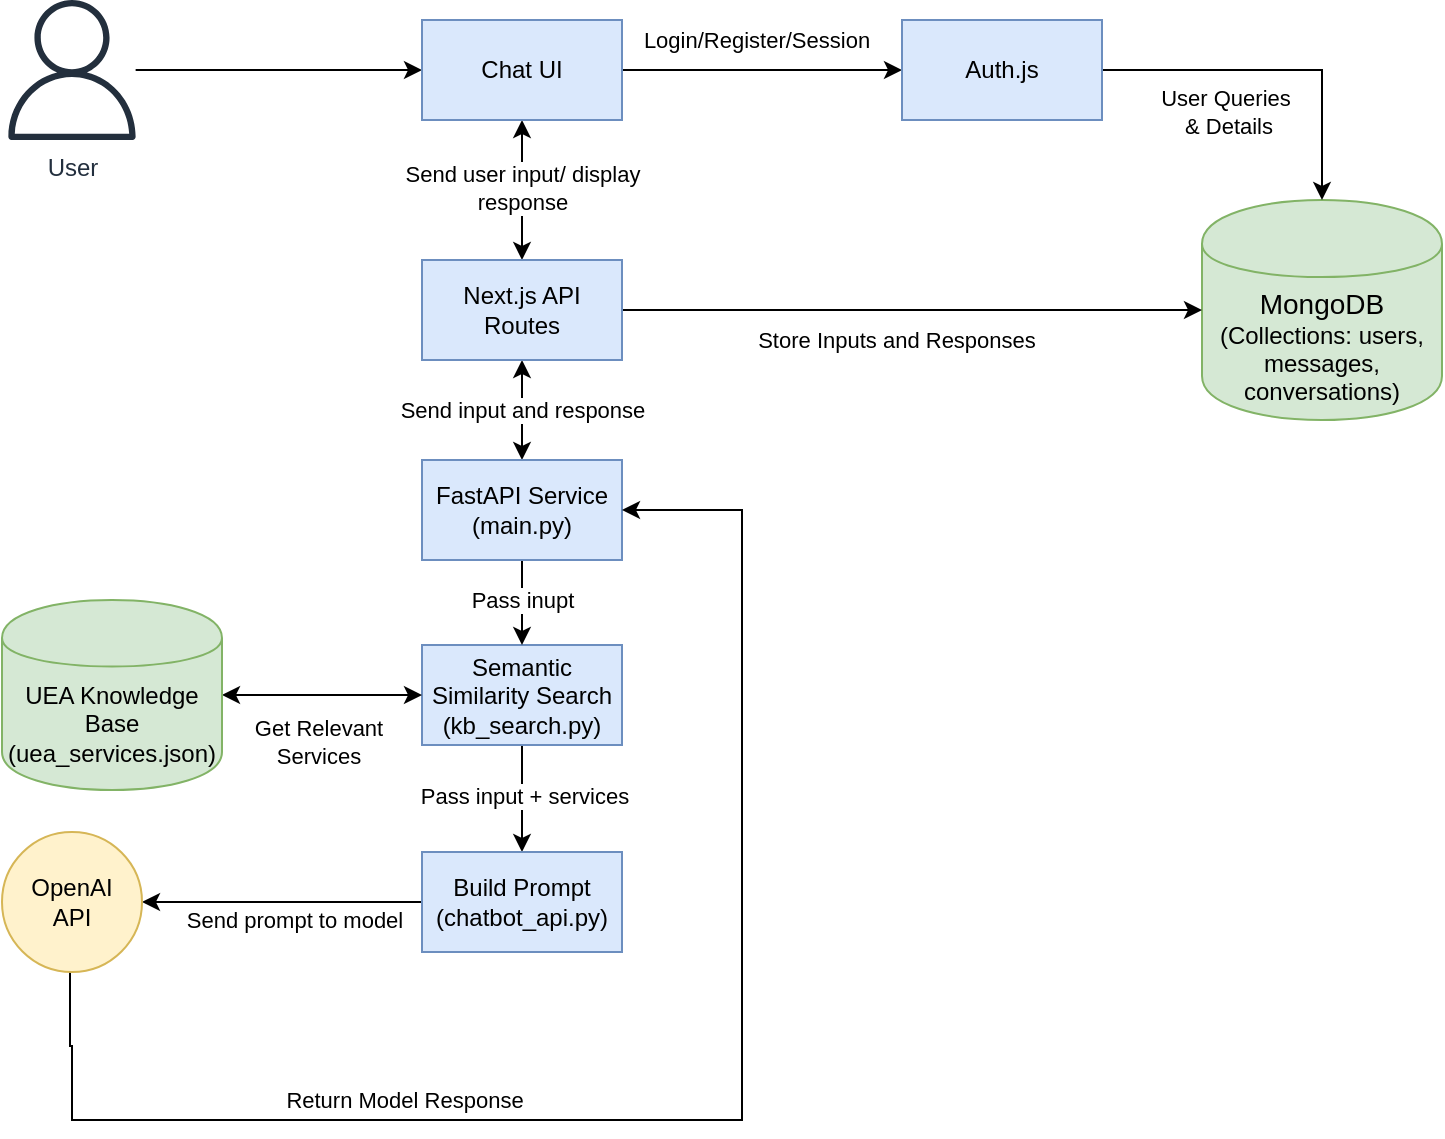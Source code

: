 <mxfile version="27.0.6">
  <diagram name="Page-1" id="-fctGmsfEYDj0M1U4ZxF">
    <mxGraphModel dx="1749" dy="1306" grid="1" gridSize="10" guides="1" tooltips="1" connect="1" arrows="1" fold="1" page="1" pageScale="1" pageWidth="827" pageHeight="1169" math="0" shadow="0">
      <root>
        <mxCell id="0" />
        <mxCell id="1" parent="0" />
        <mxCell id="cyV9spyrKLzt6nkNBgD0-4" value="&lt;div&gt;&lt;font style=&quot;font-size: 14px;&quot;&gt;&lt;br&gt;&lt;/font&gt;&lt;/div&gt;&lt;font style=&quot;font-size: 14px;&quot;&gt;MongoDB&lt;/font&gt;&lt;div&gt;&lt;font&gt;(Collections: users, messages, conversations)&lt;/font&gt;&lt;br&gt;&lt;div&gt;&lt;br&gt;&lt;/div&gt;&lt;/div&gt;" style="shape=cylinder;whiteSpace=wrap;html=1;boundedLbl=1;backgroundOutline=1;fillColor=#d5e8d4;strokeColor=#82b366;" vertex="1" parent="1">
          <mxGeometry x="580" y="350" width="120" height="110" as="geometry" />
        </mxCell>
        <mxCell id="cyV9spyrKLzt6nkNBgD0-7" style="edgeStyle=orthogonalEdgeStyle;rounded=0;orthogonalLoop=1;jettySize=auto;html=1;" edge="1" parent="1" source="cyV9spyrKLzt6nkNBgD0-6">
          <mxGeometry relative="1" as="geometry">
            <mxPoint x="190" y="285" as="targetPoint" />
          </mxGeometry>
        </mxCell>
        <mxCell id="cyV9spyrKLzt6nkNBgD0-6" value="User" style="sketch=0;outlineConnect=0;fontColor=#232F3E;gradientColor=none;fillColor=#232F3D;strokeColor=none;dashed=0;verticalLabelPosition=bottom;verticalAlign=top;align=center;html=1;fontSize=12;fontStyle=0;aspect=fixed;pointerEvents=1;shape=mxgraph.aws4.user;" vertex="1" parent="1">
          <mxGeometry x="-20" y="250" width="70" height="70" as="geometry" />
        </mxCell>
        <mxCell id="cyV9spyrKLzt6nkNBgD0-9" style="edgeStyle=orthogonalEdgeStyle;rounded=0;orthogonalLoop=1;jettySize=auto;html=1;entryX=0;entryY=0.5;entryDx=0;entryDy=0;startArrow=none;startFill=0;" edge="1" parent="1" source="cyV9spyrKLzt6nkNBgD0-8" target="cyV9spyrKLzt6nkNBgD0-10">
          <mxGeometry relative="1" as="geometry">
            <mxPoint x="340" y="285" as="targetPoint" />
          </mxGeometry>
        </mxCell>
        <mxCell id="cyV9spyrKLzt6nkNBgD0-13" value="Login/Register/Session" style="edgeLabel;html=1;align=center;verticalAlign=middle;resizable=0;points=[];" vertex="1" connectable="0" parent="cyV9spyrKLzt6nkNBgD0-9">
          <mxGeometry x="-0.14" y="2" relative="1" as="geometry">
            <mxPoint x="7" y="-13" as="offset" />
          </mxGeometry>
        </mxCell>
        <mxCell id="cyV9spyrKLzt6nkNBgD0-15" style="edgeStyle=orthogonalEdgeStyle;rounded=0;orthogonalLoop=1;jettySize=auto;html=1;entryX=0.5;entryY=0;entryDx=0;entryDy=0;startArrow=classic;startFill=1;" edge="1" parent="1" source="cyV9spyrKLzt6nkNBgD0-8" target="cyV9spyrKLzt6nkNBgD0-18">
          <mxGeometry relative="1" as="geometry">
            <mxPoint x="240" y="360" as="targetPoint" />
            <Array as="points">
              <mxPoint x="240" y="340" />
              <mxPoint x="240" y="340" />
            </Array>
          </mxGeometry>
        </mxCell>
        <mxCell id="cyV9spyrKLzt6nkNBgD0-54" value="Send user input/ display&lt;div&gt;response&lt;/div&gt;" style="edgeLabel;html=1;align=center;verticalAlign=middle;resizable=0;points=[];" vertex="1" connectable="0" parent="cyV9spyrKLzt6nkNBgD0-15">
          <mxGeometry x="-0.114" y="-2" relative="1" as="geometry">
            <mxPoint x="2" y="3" as="offset" />
          </mxGeometry>
        </mxCell>
        <mxCell id="cyV9spyrKLzt6nkNBgD0-8" value="Chat UI" style="html=1;dashed=0;whiteSpace=wrap;fillColor=#dae8fc;strokeColor=#6c8ebf;" vertex="1" parent="1">
          <mxGeometry x="190" y="260" width="100" height="50" as="geometry" />
        </mxCell>
        <mxCell id="cyV9spyrKLzt6nkNBgD0-57" style="edgeStyle=orthogonalEdgeStyle;rounded=0;orthogonalLoop=1;jettySize=auto;html=1;" edge="1" parent="1" source="cyV9spyrKLzt6nkNBgD0-10">
          <mxGeometry relative="1" as="geometry">
            <mxPoint x="640" y="350" as="targetPoint" />
            <Array as="points">
              <mxPoint x="640" y="285" />
            </Array>
          </mxGeometry>
        </mxCell>
        <mxCell id="cyV9spyrKLzt6nkNBgD0-58" value="User Queries&amp;nbsp;&lt;div&gt;&amp;amp; Details&lt;/div&gt;" style="edgeLabel;html=1;align=center;verticalAlign=middle;resizable=0;points=[];" vertex="1" connectable="0" parent="cyV9spyrKLzt6nkNBgD0-57">
          <mxGeometry x="-0.282" y="-2" relative="1" as="geometry">
            <mxPoint y="19" as="offset" />
          </mxGeometry>
        </mxCell>
        <mxCell id="cyV9spyrKLzt6nkNBgD0-10" value="Auth.js" style="html=1;dashed=0;whiteSpace=wrap;fillColor=#dae8fc;strokeColor=#6c8ebf;" vertex="1" parent="1">
          <mxGeometry x="430" y="260" width="100" height="50" as="geometry" />
        </mxCell>
        <mxCell id="cyV9spyrKLzt6nkNBgD0-29" style="edgeStyle=orthogonalEdgeStyle;rounded=0;orthogonalLoop=1;jettySize=auto;html=1;entryX=0.5;entryY=0;entryDx=0;entryDy=0;startArrow=classic;startFill=1;" edge="1" parent="1" source="cyV9spyrKLzt6nkNBgD0-18" target="cyV9spyrKLzt6nkNBgD0-28">
          <mxGeometry relative="1" as="geometry" />
        </mxCell>
        <mxCell id="cyV9spyrKLzt6nkNBgD0-62" value="Send input and response" style="edgeLabel;html=1;align=center;verticalAlign=middle;resizable=0;points=[];" vertex="1" connectable="0" parent="cyV9spyrKLzt6nkNBgD0-29">
          <mxGeometry x="-0.2" y="-3" relative="1" as="geometry">
            <mxPoint x="3" y="5" as="offset" />
          </mxGeometry>
        </mxCell>
        <mxCell id="cyV9spyrKLzt6nkNBgD0-52" style="edgeStyle=orthogonalEdgeStyle;rounded=0;orthogonalLoop=1;jettySize=auto;html=1;entryX=0;entryY=0.5;entryDx=0;entryDy=0;startArrow=none;startFill=0;" edge="1" parent="1" source="cyV9spyrKLzt6nkNBgD0-18" target="cyV9spyrKLzt6nkNBgD0-4">
          <mxGeometry relative="1" as="geometry" />
        </mxCell>
        <mxCell id="cyV9spyrKLzt6nkNBgD0-55" value="Store Inputs and Responses" style="edgeLabel;html=1;align=center;verticalAlign=middle;resizable=0;points=[];" vertex="1" connectable="0" parent="cyV9spyrKLzt6nkNBgD0-52">
          <mxGeometry x="-0.058" y="1" relative="1" as="geometry">
            <mxPoint y="16" as="offset" />
          </mxGeometry>
        </mxCell>
        <mxCell id="cyV9spyrKLzt6nkNBgD0-18" value="Next.js API&lt;div&gt;Routes&lt;/div&gt;" style="html=1;dashed=0;whiteSpace=wrap;fillColor=#dae8fc;strokeColor=#6c8ebf;" vertex="1" parent="1">
          <mxGeometry x="190" y="380" width="100" height="50" as="geometry" />
        </mxCell>
        <mxCell id="cyV9spyrKLzt6nkNBgD0-34" style="edgeStyle=orthogonalEdgeStyle;rounded=0;orthogonalLoop=1;jettySize=auto;html=1;entryX=0.5;entryY=0;entryDx=0;entryDy=0;" edge="1" parent="1" source="cyV9spyrKLzt6nkNBgD0-21" target="cyV9spyrKLzt6nkNBgD0-31">
          <mxGeometry relative="1" as="geometry" />
        </mxCell>
        <mxCell id="cyV9spyrKLzt6nkNBgD0-64" value="Pass input + services" style="edgeLabel;html=1;align=center;verticalAlign=middle;resizable=0;points=[];" vertex="1" connectable="0" parent="cyV9spyrKLzt6nkNBgD0-34">
          <mxGeometry x="-0.047" y="1" relative="1" as="geometry">
            <mxPoint as="offset" />
          </mxGeometry>
        </mxCell>
        <mxCell id="cyV9spyrKLzt6nkNBgD0-21" value="Semantic Similarity Search&lt;div&gt;(kb_search.py)&lt;/div&gt;" style="html=1;dashed=0;whiteSpace=wrap;fillColor=#dae8fc;strokeColor=#6c8ebf;" vertex="1" parent="1">
          <mxGeometry x="190" y="572.5" width="100" height="50" as="geometry" />
        </mxCell>
        <mxCell id="cyV9spyrKLzt6nkNBgD0-25" style="edgeStyle=orthogonalEdgeStyle;rounded=0;orthogonalLoop=1;jettySize=auto;html=1;entryX=0;entryY=0.5;entryDx=0;entryDy=0;startArrow=classic;startFill=1;" edge="1" parent="1" source="cyV9spyrKLzt6nkNBgD0-23" target="cyV9spyrKLzt6nkNBgD0-21">
          <mxGeometry relative="1" as="geometry" />
        </mxCell>
        <mxCell id="cyV9spyrKLzt6nkNBgD0-41" value="Get Relevant&lt;div&gt;Services&lt;/div&gt;" style="edgeLabel;html=1;align=center;verticalAlign=middle;resizable=0;points=[];" vertex="1" connectable="0" parent="cyV9spyrKLzt6nkNBgD0-25">
          <mxGeometry x="-0.044" y="-1" relative="1" as="geometry">
            <mxPoint y="22" as="offset" />
          </mxGeometry>
        </mxCell>
        <mxCell id="cyV9spyrKLzt6nkNBgD0-23" value="UEA Knowledge Base&lt;div&gt;(uea_services.json)&lt;/div&gt;" style="shape=cylinder;whiteSpace=wrap;html=1;boundedLbl=1;backgroundOutline=1;fillColor=#d5e8d4;strokeColor=#82b366;" vertex="1" parent="1">
          <mxGeometry x="-20" y="550" width="110" height="95" as="geometry" />
        </mxCell>
        <mxCell id="cyV9spyrKLzt6nkNBgD0-30" style="edgeStyle=orthogonalEdgeStyle;rounded=0;orthogonalLoop=1;jettySize=auto;html=1;entryX=0.5;entryY=0;entryDx=0;entryDy=0;" edge="1" parent="1" source="cyV9spyrKLzt6nkNBgD0-28" target="cyV9spyrKLzt6nkNBgD0-21">
          <mxGeometry relative="1" as="geometry" />
        </mxCell>
        <mxCell id="cyV9spyrKLzt6nkNBgD0-63" value="Pass inupt" style="edgeLabel;html=1;align=center;verticalAlign=middle;resizable=0;points=[];" vertex="1" connectable="0" parent="cyV9spyrKLzt6nkNBgD0-30">
          <mxGeometry x="-0.341" y="-1" relative="1" as="geometry">
            <mxPoint x="1" y="6" as="offset" />
          </mxGeometry>
        </mxCell>
        <mxCell id="cyV9spyrKLzt6nkNBgD0-28" value="FastAPI Service&lt;div&gt;(main.py)&lt;/div&gt;" style="html=1;dashed=0;whiteSpace=wrap;fillColor=#dae8fc;strokeColor=#6c8ebf;" vertex="1" parent="1">
          <mxGeometry x="190" y="480" width="100" height="50" as="geometry" />
        </mxCell>
        <mxCell id="cyV9spyrKLzt6nkNBgD0-46" style="edgeStyle=orthogonalEdgeStyle;rounded=0;orthogonalLoop=1;jettySize=auto;html=1;entryX=1;entryY=0.5;entryDx=0;entryDy=0;" edge="1" parent="1" source="cyV9spyrKLzt6nkNBgD0-31" target="cyV9spyrKLzt6nkNBgD0-38">
          <mxGeometry relative="1" as="geometry">
            <mxPoint x="150" y="701" as="targetPoint" />
          </mxGeometry>
        </mxCell>
        <mxCell id="cyV9spyrKLzt6nkNBgD0-61" value="Send prompt to model" style="edgeLabel;html=1;align=center;verticalAlign=middle;resizable=0;points=[];" vertex="1" connectable="0" parent="cyV9spyrKLzt6nkNBgD0-46">
          <mxGeometry x="-0.082" y="1" relative="1" as="geometry">
            <mxPoint y="8" as="offset" />
          </mxGeometry>
        </mxCell>
        <mxCell id="cyV9spyrKLzt6nkNBgD0-31" value="&lt;div&gt;&lt;span style=&quot;background-color: transparent; color: light-dark(rgb(0, 0, 0), rgb(255, 255, 255));&quot;&gt;Build Prompt&lt;/span&gt;&lt;/div&gt;&lt;div&gt;&lt;span style=&quot;background-color: transparent; color: light-dark(rgb(0, 0, 0), rgb(255, 255, 255));&quot;&gt;(chatbot_api.py)&lt;/span&gt;&lt;/div&gt;" style="html=1;dashed=0;whiteSpace=wrap;fillColor=#dae8fc;strokeColor=#6c8ebf;" vertex="1" parent="1">
          <mxGeometry x="190" y="676" width="100" height="50" as="geometry" />
        </mxCell>
        <mxCell id="cyV9spyrKLzt6nkNBgD0-49" style="edgeStyle=orthogonalEdgeStyle;rounded=0;orthogonalLoop=1;jettySize=auto;html=1;entryX=1;entryY=0.5;entryDx=0;entryDy=0;" edge="1" parent="1" target="cyV9spyrKLzt6nkNBgD0-28">
          <mxGeometry relative="1" as="geometry">
            <mxPoint x="350" y="500" as="targetPoint" />
            <mxPoint x="14" y="736" as="sourcePoint" />
            <Array as="points">
              <mxPoint x="14" y="773" />
              <mxPoint x="15" y="773" />
              <mxPoint x="15" y="810" />
              <mxPoint x="350" y="810" />
              <mxPoint x="350" y="505" />
            </Array>
          </mxGeometry>
        </mxCell>
        <mxCell id="cyV9spyrKLzt6nkNBgD0-50" value="Return Model Response" style="edgeLabel;html=1;align=center;verticalAlign=middle;resizable=0;points=[];" vertex="1" connectable="0" parent="cyV9spyrKLzt6nkNBgD0-49">
          <mxGeometry x="-0.075" y="-1" relative="1" as="geometry">
            <mxPoint x="-118" y="-11" as="offset" />
          </mxGeometry>
        </mxCell>
        <mxCell id="cyV9spyrKLzt6nkNBgD0-38" value="OpenAI&lt;div&gt;API&lt;/div&gt;" style="shape=ellipse;html=1;dashed=0;whiteSpace=wrap;perimeter=ellipsePerimeter;fillColor=#fff2cc;strokeColor=#d6b656;" vertex="1" parent="1">
          <mxGeometry x="-20" y="666" width="70" height="70" as="geometry" />
        </mxCell>
      </root>
    </mxGraphModel>
  </diagram>
</mxfile>
